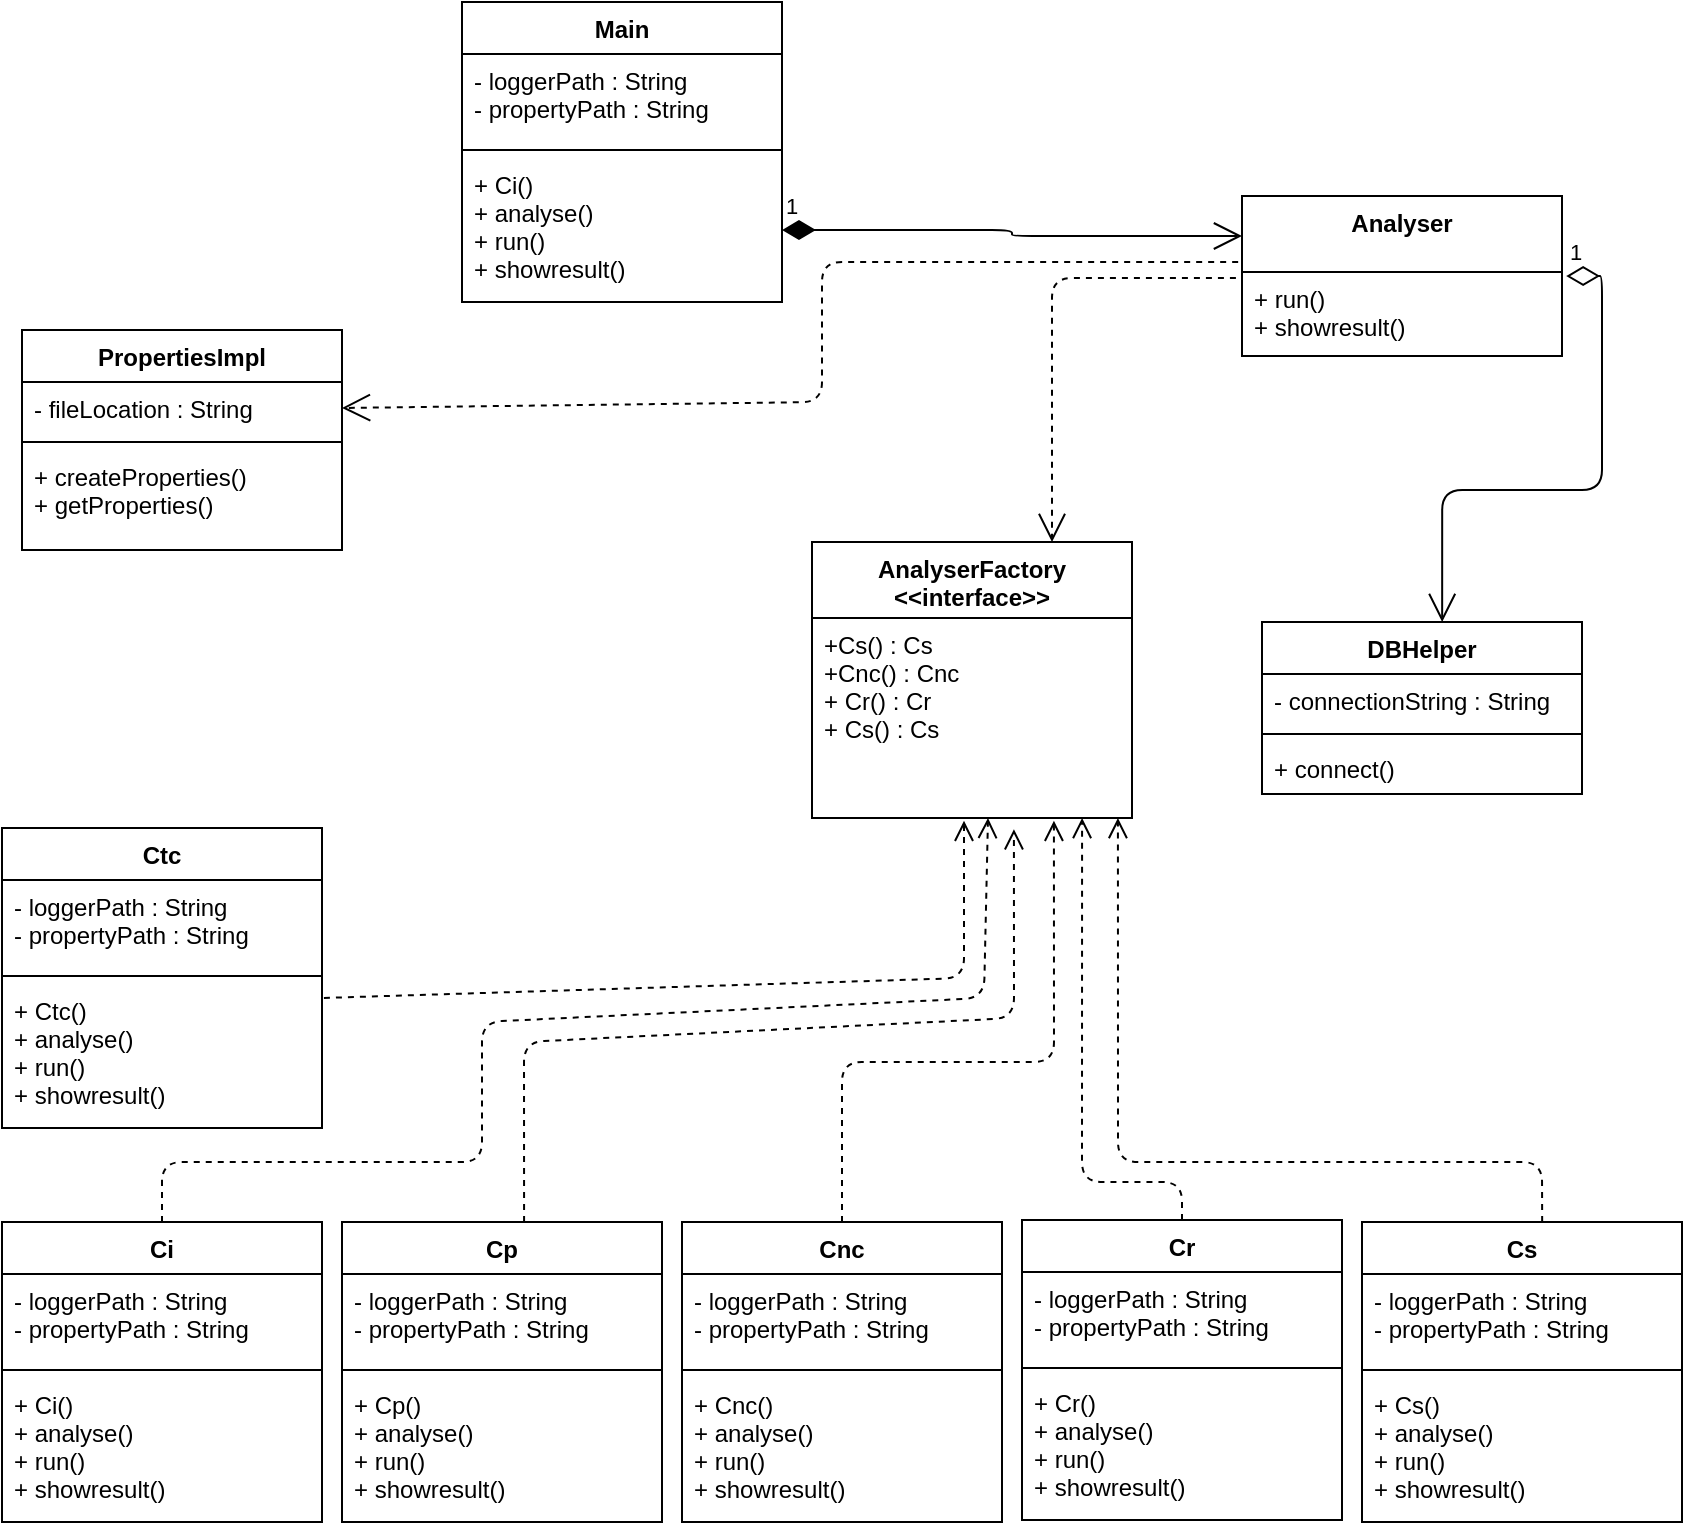 <mxfile version="10.8.0" type="device"><diagram id="-8FzV8y3TYaC877SKqGT" name="Page-1"><mxGraphModel dx="824" dy="506" grid="1" gridSize="10" guides="1" tooltips="1" connect="1" arrows="1" fold="1" page="1" pageScale="1" pageWidth="850" pageHeight="1100" math="0" shadow="0"><root><mxCell id="0"/><mxCell id="1" parent="0"/><mxCell id="-DUy1rPHJREM0DAjpBND-1" value="DBHelper" style="swimlane;fontStyle=1;align=center;verticalAlign=top;childLayout=stackLayout;horizontal=1;startSize=26;horizontalStack=0;resizeParent=1;resizeParentMax=0;resizeLast=0;collapsible=1;marginBottom=0;" parent="1" vertex="1"><mxGeometry x="650" y="430" width="160" height="86" as="geometry"/></mxCell><mxCell id="-DUy1rPHJREM0DAjpBND-2" value="- connectionString : String" style="text;strokeColor=none;fillColor=none;align=left;verticalAlign=top;spacingLeft=4;spacingRight=4;overflow=hidden;rotatable=0;points=[[0,0.5],[1,0.5]];portConstraint=eastwest;" parent="-DUy1rPHJREM0DAjpBND-1" vertex="1"><mxGeometry y="26" width="160" height="26" as="geometry"/></mxCell><mxCell id="-DUy1rPHJREM0DAjpBND-3" value="" style="line;strokeWidth=1;fillColor=none;align=left;verticalAlign=middle;spacingTop=-1;spacingLeft=3;spacingRight=3;rotatable=0;labelPosition=right;points=[];portConstraint=eastwest;" parent="-DUy1rPHJREM0DAjpBND-1" vertex="1"><mxGeometry y="52" width="160" height="8" as="geometry"/></mxCell><mxCell id="-DUy1rPHJREM0DAjpBND-4" value="+ connect()" style="text;strokeColor=none;fillColor=none;align=left;verticalAlign=top;spacingLeft=4;spacingRight=4;overflow=hidden;rotatable=0;points=[[0,0.5],[1,0.5]];portConstraint=eastwest;" parent="-DUy1rPHJREM0DAjpBND-1" vertex="1"><mxGeometry y="60" width="160" height="26" as="geometry"/></mxCell><mxCell id="-DUy1rPHJREM0DAjpBND-5" value="PropertiesImpl" style="swimlane;fontStyle=1;align=center;verticalAlign=top;childLayout=stackLayout;horizontal=1;startSize=26;horizontalStack=0;resizeParent=1;resizeParentMax=0;resizeLast=0;collapsible=1;marginBottom=0;" parent="1" vertex="1"><mxGeometry x="30" y="284" width="160" height="110" as="geometry"><mxRectangle x="340" y="300" width="110" height="26" as="alternateBounds"/></mxGeometry></mxCell><mxCell id="-DUy1rPHJREM0DAjpBND-6" value="- fileLocation : String" style="text;strokeColor=none;fillColor=none;align=left;verticalAlign=top;spacingLeft=4;spacingRight=4;overflow=hidden;rotatable=0;points=[[0,0.5],[1,0.5]];portConstraint=eastwest;" parent="-DUy1rPHJREM0DAjpBND-5" vertex="1"><mxGeometry y="26" width="160" height="26" as="geometry"/></mxCell><mxCell id="-DUy1rPHJREM0DAjpBND-7" value="" style="line;strokeWidth=1;fillColor=none;align=left;verticalAlign=middle;spacingTop=-1;spacingLeft=3;spacingRight=3;rotatable=0;labelPosition=right;points=[];portConstraint=eastwest;" parent="-DUy1rPHJREM0DAjpBND-5" vertex="1"><mxGeometry y="52" width="160" height="8" as="geometry"/></mxCell><mxCell id="-DUy1rPHJREM0DAjpBND-8" value="+ createProperties()&#10;+ getProperties()" style="text;strokeColor=none;fillColor=none;align=left;verticalAlign=top;spacingLeft=4;spacingRight=4;overflow=hidden;rotatable=0;points=[[0,0.5],[1,0.5]];portConstraint=eastwest;" parent="-DUy1rPHJREM0DAjpBND-5" vertex="1"><mxGeometry y="60" width="160" height="50" as="geometry"/></mxCell><mxCell id="-DUy1rPHJREM0DAjpBND-9" value="Ci" style="swimlane;fontStyle=1;align=center;verticalAlign=top;childLayout=stackLayout;horizontal=1;startSize=26;horizontalStack=0;resizeParent=1;resizeParentMax=0;resizeLast=0;collapsible=1;marginBottom=0;" parent="1" vertex="1"><mxGeometry x="20" y="730" width="160" height="150" as="geometry"/></mxCell><mxCell id="-DUy1rPHJREM0DAjpBND-10" value="- loggerPath : String&#10;- propertyPath : String" style="text;strokeColor=none;fillColor=none;align=left;verticalAlign=top;spacingLeft=4;spacingRight=4;overflow=hidden;rotatable=0;points=[[0,0.5],[1,0.5]];portConstraint=eastwest;" parent="-DUy1rPHJREM0DAjpBND-9" vertex="1"><mxGeometry y="26" width="160" height="44" as="geometry"/></mxCell><mxCell id="-DUy1rPHJREM0DAjpBND-11" value="" style="line;strokeWidth=1;fillColor=none;align=left;verticalAlign=middle;spacingTop=-1;spacingLeft=3;spacingRight=3;rotatable=0;labelPosition=right;points=[];portConstraint=eastwest;" parent="-DUy1rPHJREM0DAjpBND-9" vertex="1"><mxGeometry y="70" width="160" height="8" as="geometry"/></mxCell><mxCell id="-DUy1rPHJREM0DAjpBND-12" value="+ Ci()&#10;+ analyse()&#10;+ run()&#10;+ showresult()" style="text;strokeColor=none;fillColor=none;align=left;verticalAlign=top;spacingLeft=4;spacingRight=4;overflow=hidden;rotatable=0;points=[[0,0.5],[1,0.5]];portConstraint=eastwest;" parent="-DUy1rPHJREM0DAjpBND-9" vertex="1"><mxGeometry y="78" width="160" height="72" as="geometry"/></mxCell><mxCell id="-DUy1rPHJREM0DAjpBND-13" value="Cp" style="swimlane;fontStyle=1;align=center;verticalAlign=top;childLayout=stackLayout;horizontal=1;startSize=26;horizontalStack=0;resizeParent=1;resizeParentMax=0;resizeLast=0;collapsible=1;marginBottom=0;" parent="1" vertex="1"><mxGeometry x="190" y="730" width="160" height="150" as="geometry"/></mxCell><mxCell id="-DUy1rPHJREM0DAjpBND-14" value="- loggerPath : String&#10;- propertyPath : String" style="text;strokeColor=none;fillColor=none;align=left;verticalAlign=top;spacingLeft=4;spacingRight=4;overflow=hidden;rotatable=0;points=[[0,0.5],[1,0.5]];portConstraint=eastwest;" parent="-DUy1rPHJREM0DAjpBND-13" vertex="1"><mxGeometry y="26" width="160" height="44" as="geometry"/></mxCell><mxCell id="-DUy1rPHJREM0DAjpBND-15" value="" style="line;strokeWidth=1;fillColor=none;align=left;verticalAlign=middle;spacingTop=-1;spacingLeft=3;spacingRight=3;rotatable=0;labelPosition=right;points=[];portConstraint=eastwest;" parent="-DUy1rPHJREM0DAjpBND-13" vertex="1"><mxGeometry y="70" width="160" height="8" as="geometry"/></mxCell><mxCell id="-DUy1rPHJREM0DAjpBND-16" value="+ Cp()&#10;+ analyse()&#10;+ run()&#10;+ showresult()" style="text;strokeColor=none;fillColor=none;align=left;verticalAlign=top;spacingLeft=4;spacingRight=4;overflow=hidden;rotatable=0;points=[[0,0.5],[1,0.5]];portConstraint=eastwest;" parent="-DUy1rPHJREM0DAjpBND-13" vertex="1"><mxGeometry y="78" width="160" height="72" as="geometry"/></mxCell><mxCell id="-DUy1rPHJREM0DAjpBND-17" value="Cnc" style="swimlane;fontStyle=1;align=center;verticalAlign=top;childLayout=stackLayout;horizontal=1;startSize=26;horizontalStack=0;resizeParent=1;resizeParentMax=0;resizeLast=0;collapsible=1;marginBottom=0;" parent="1" vertex="1"><mxGeometry x="360" y="730" width="160" height="150" as="geometry"/></mxCell><mxCell id="-DUy1rPHJREM0DAjpBND-18" value="- loggerPath : String&#10;- propertyPath : String" style="text;strokeColor=none;fillColor=none;align=left;verticalAlign=top;spacingLeft=4;spacingRight=4;overflow=hidden;rotatable=0;points=[[0,0.5],[1,0.5]];portConstraint=eastwest;" parent="-DUy1rPHJREM0DAjpBND-17" vertex="1"><mxGeometry y="26" width="160" height="44" as="geometry"/></mxCell><mxCell id="-DUy1rPHJREM0DAjpBND-19" value="" style="line;strokeWidth=1;fillColor=none;align=left;verticalAlign=middle;spacingTop=-1;spacingLeft=3;spacingRight=3;rotatable=0;labelPosition=right;points=[];portConstraint=eastwest;" parent="-DUy1rPHJREM0DAjpBND-17" vertex="1"><mxGeometry y="70" width="160" height="8" as="geometry"/></mxCell><mxCell id="-DUy1rPHJREM0DAjpBND-20" value="+ Cnc()&#10;+ analyse()&#10;+ run()&#10;+ showresult()" style="text;strokeColor=none;fillColor=none;align=left;verticalAlign=top;spacingLeft=4;spacingRight=4;overflow=hidden;rotatable=0;points=[[0,0.5],[1,0.5]];portConstraint=eastwest;" parent="-DUy1rPHJREM0DAjpBND-17" vertex="1"><mxGeometry y="78" width="160" height="72" as="geometry"/></mxCell><mxCell id="-DUy1rPHJREM0DAjpBND-21" value="Cr" style="swimlane;fontStyle=1;align=center;verticalAlign=top;childLayout=stackLayout;horizontal=1;startSize=26;horizontalStack=0;resizeParent=1;resizeParentMax=0;resizeLast=0;collapsible=1;marginBottom=0;" parent="1" vertex="1"><mxGeometry x="530" y="729" width="160" height="150" as="geometry"/></mxCell><mxCell id="-DUy1rPHJREM0DAjpBND-22" value="- loggerPath : String&#10;- propertyPath : String" style="text;strokeColor=none;fillColor=none;align=left;verticalAlign=top;spacingLeft=4;spacingRight=4;overflow=hidden;rotatable=0;points=[[0,0.5],[1,0.5]];portConstraint=eastwest;" parent="-DUy1rPHJREM0DAjpBND-21" vertex="1"><mxGeometry y="26" width="160" height="44" as="geometry"/></mxCell><mxCell id="-DUy1rPHJREM0DAjpBND-23" value="" style="line;strokeWidth=1;fillColor=none;align=left;verticalAlign=middle;spacingTop=-1;spacingLeft=3;spacingRight=3;rotatable=0;labelPosition=right;points=[];portConstraint=eastwest;" parent="-DUy1rPHJREM0DAjpBND-21" vertex="1"><mxGeometry y="70" width="160" height="8" as="geometry"/></mxCell><mxCell id="-DUy1rPHJREM0DAjpBND-24" value="+ Cr()&#10;+ analyse()&#10;+ run()&#10;+ showresult()" style="text;strokeColor=none;fillColor=none;align=left;verticalAlign=top;spacingLeft=4;spacingRight=4;overflow=hidden;rotatable=0;points=[[0,0.5],[1,0.5]];portConstraint=eastwest;" parent="-DUy1rPHJREM0DAjpBND-21" vertex="1"><mxGeometry y="78" width="160" height="72" as="geometry"/></mxCell><mxCell id="-DUy1rPHJREM0DAjpBND-25" value="Cs" style="swimlane;fontStyle=1;align=center;verticalAlign=top;childLayout=stackLayout;horizontal=1;startSize=26;horizontalStack=0;resizeParent=1;resizeParentMax=0;resizeLast=0;collapsible=1;marginBottom=0;" parent="1" vertex="1"><mxGeometry x="700" y="730" width="160" height="150" as="geometry"/></mxCell><mxCell id="-DUy1rPHJREM0DAjpBND-26" value="- loggerPath : String&#10;- propertyPath : String" style="text;strokeColor=none;fillColor=none;align=left;verticalAlign=top;spacingLeft=4;spacingRight=4;overflow=hidden;rotatable=0;points=[[0,0.5],[1,0.5]];portConstraint=eastwest;" parent="-DUy1rPHJREM0DAjpBND-25" vertex="1"><mxGeometry y="26" width="160" height="44" as="geometry"/></mxCell><mxCell id="-DUy1rPHJREM0DAjpBND-27" value="" style="line;strokeWidth=1;fillColor=none;align=left;verticalAlign=middle;spacingTop=-1;spacingLeft=3;spacingRight=3;rotatable=0;labelPosition=right;points=[];portConstraint=eastwest;" parent="-DUy1rPHJREM0DAjpBND-25" vertex="1"><mxGeometry y="70" width="160" height="8" as="geometry"/></mxCell><mxCell id="-DUy1rPHJREM0DAjpBND-28" value="+ Cs()&#10;+ analyse()&#10;+ run()&#10;+ showresult()" style="text;strokeColor=none;fillColor=none;align=left;verticalAlign=top;spacingLeft=4;spacingRight=4;overflow=hidden;rotatable=0;points=[[0,0.5],[1,0.5]];portConstraint=eastwest;" parent="-DUy1rPHJREM0DAjpBND-25" vertex="1"><mxGeometry y="78" width="160" height="72" as="geometry"/></mxCell><mxCell id="-DUy1rPHJREM0DAjpBND-29" value="Ctc" style="swimlane;fontStyle=1;align=center;verticalAlign=top;childLayout=stackLayout;horizontal=1;startSize=26;horizontalStack=0;resizeParent=1;resizeParentMax=0;resizeLast=0;collapsible=1;marginBottom=0;" parent="1" vertex="1"><mxGeometry x="20" y="533" width="160" height="150" as="geometry"/></mxCell><mxCell id="-DUy1rPHJREM0DAjpBND-30" value="- loggerPath : String&#10;- propertyPath : String" style="text;strokeColor=none;fillColor=none;align=left;verticalAlign=top;spacingLeft=4;spacingRight=4;overflow=hidden;rotatable=0;points=[[0,0.5],[1,0.5]];portConstraint=eastwest;" parent="-DUy1rPHJREM0DAjpBND-29" vertex="1"><mxGeometry y="26" width="160" height="44" as="geometry"/></mxCell><mxCell id="-DUy1rPHJREM0DAjpBND-31" value="" style="line;strokeWidth=1;fillColor=none;align=left;verticalAlign=middle;spacingTop=-1;spacingLeft=3;spacingRight=3;rotatable=0;labelPosition=right;points=[];portConstraint=eastwest;" parent="-DUy1rPHJREM0DAjpBND-29" vertex="1"><mxGeometry y="70" width="160" height="8" as="geometry"/></mxCell><mxCell id="-DUy1rPHJREM0DAjpBND-32" value="+ Ctc()&#10;+ analyse()&#10;+ run()&#10;+ showresult()" style="text;strokeColor=none;fillColor=none;align=left;verticalAlign=top;spacingLeft=4;spacingRight=4;overflow=hidden;rotatable=0;points=[[0,0.5],[1,0.5]];portConstraint=eastwest;" parent="-DUy1rPHJREM0DAjpBND-29" vertex="1"><mxGeometry y="78" width="160" height="72" as="geometry"/></mxCell><mxCell id="-DUy1rPHJREM0DAjpBND-33" value="Main" style="swimlane;fontStyle=1;align=center;verticalAlign=top;childLayout=stackLayout;horizontal=1;startSize=26;horizontalStack=0;resizeParent=1;resizeParentMax=0;resizeLast=0;collapsible=1;marginBottom=0;" parent="1" vertex="1"><mxGeometry x="250" y="120" width="160" height="150" as="geometry"/></mxCell><mxCell id="-DUy1rPHJREM0DAjpBND-34" value="- loggerPath : String&#10;- propertyPath : String" style="text;strokeColor=none;fillColor=none;align=left;verticalAlign=top;spacingLeft=4;spacingRight=4;overflow=hidden;rotatable=0;points=[[0,0.5],[1,0.5]];portConstraint=eastwest;" parent="-DUy1rPHJREM0DAjpBND-33" vertex="1"><mxGeometry y="26" width="160" height="44" as="geometry"/></mxCell><mxCell id="-DUy1rPHJREM0DAjpBND-35" value="" style="line;strokeWidth=1;fillColor=none;align=left;verticalAlign=middle;spacingTop=-1;spacingLeft=3;spacingRight=3;rotatable=0;labelPosition=right;points=[];portConstraint=eastwest;" parent="-DUy1rPHJREM0DAjpBND-33" vertex="1"><mxGeometry y="70" width="160" height="8" as="geometry"/></mxCell><mxCell id="-DUy1rPHJREM0DAjpBND-36" value="+ Ci()&#10;+ analyse()&#10;+ run()&#10;+ showresult()" style="text;strokeColor=none;fillColor=none;align=left;verticalAlign=top;spacingLeft=4;spacingRight=4;overflow=hidden;rotatable=0;points=[[0,0.5],[1,0.5]];portConstraint=eastwest;" parent="-DUy1rPHJREM0DAjpBND-33" vertex="1"><mxGeometry y="78" width="160" height="72" as="geometry"/></mxCell><mxCell id="-DUy1rPHJREM0DAjpBND-37" value="AnalyserFactory&#10;&lt;&lt;interface&gt;&gt;&#10;" style="swimlane;fontStyle=1;align=center;verticalAlign=top;childLayout=stackLayout;horizontal=1;startSize=38;horizontalStack=0;resizeParent=1;resizeParentMax=0;resizeLast=0;collapsible=1;marginBottom=0;" parent="1" vertex="1"><mxGeometry x="425" y="390" width="160" height="138" as="geometry"/></mxCell><mxCell id="-DUy1rPHJREM0DAjpBND-40" value="+Cs() : Cs&#10;+Cnc() : Cnc&#10;+ Cr() : Cr&#10;+ Cs() : Cs&#10;" style="text;strokeColor=none;fillColor=none;align=left;verticalAlign=top;spacingLeft=4;spacingRight=4;overflow=hidden;rotatable=0;points=[[0,0.5],[1,0.5]];portConstraint=eastwest;" parent="-DUy1rPHJREM0DAjpBND-37" vertex="1"><mxGeometry y="38" width="160" height="100" as="geometry"/></mxCell><mxCell id="WpoLMAiz9wI_tYlaPgv1-1" value="return" style="html=1;verticalAlign=bottom;endArrow=open;dashed=1;endSize=8;entryX=0.475;entryY=1.014;entryDx=0;entryDy=0;entryPerimeter=0;noLabel=1;fontColor=none;exitX=1.006;exitY=0.097;exitDx=0;exitDy=0;exitPerimeter=0;" edge="1" parent="1" source="-DUy1rPHJREM0DAjpBND-32" target="-DUy1rPHJREM0DAjpBND-40"><mxGeometry relative="1" as="geometry"><mxPoint x="380" y="610" as="sourcePoint"/><mxPoint x="300" y="610" as="targetPoint"/><Array as="points"><mxPoint x="501" y="608"/></Array></mxGeometry></mxCell><mxCell id="WpoLMAiz9wI_tYlaPgv1-2" value="return" style="html=1;verticalAlign=bottom;endArrow=open;dashed=1;endSize=8;noLabel=1;fontColor=none;exitX=0.5;exitY=0;exitDx=0;exitDy=0;entryX=0.55;entryY=1;entryDx=0;entryDy=0;entryPerimeter=0;" edge="1" parent="1" source="-DUy1rPHJREM0DAjpBND-9" target="-DUy1rPHJREM0DAjpBND-40"><mxGeometry relative="1" as="geometry"><mxPoint x="190" y="618" as="sourcePoint"/><mxPoint x="500" y="580" as="targetPoint"/><Array as="points"><mxPoint x="100" y="700"/><mxPoint x="260" y="700"/><mxPoint x="260" y="630"/><mxPoint x="511" y="618"/></Array></mxGeometry></mxCell><mxCell id="WpoLMAiz9wI_tYlaPgv1-3" value="return" style="html=1;verticalAlign=bottom;endArrow=open;dashed=1;endSize=8;entryX=0.631;entryY=1.056;entryDx=0;entryDy=0;entryPerimeter=0;noLabel=1;fontColor=none;exitX=0.569;exitY=0;exitDx=0;exitDy=0;exitPerimeter=0;" edge="1" parent="1" source="-DUy1rPHJREM0DAjpBND-13" target="-DUy1rPHJREM0DAjpBND-40"><mxGeometry relative="1" as="geometry"><mxPoint x="191" y="628" as="sourcePoint"/><mxPoint x="511" y="591" as="targetPoint"/><Array as="points"><mxPoint x="281" y="640"/><mxPoint x="526" y="628"/></Array></mxGeometry></mxCell><mxCell id="WpoLMAiz9wI_tYlaPgv1-4" value="return" style="html=1;verticalAlign=bottom;endArrow=open;dashed=1;endSize=8;entryX=0.756;entryY=1.014;entryDx=0;entryDy=0;entryPerimeter=0;noLabel=1;fontColor=none;exitX=0.5;exitY=0;exitDx=0;exitDy=0;" edge="1" parent="1" source="-DUy1rPHJREM0DAjpBND-17" target="-DUy1rPHJREM0DAjpBND-40"><mxGeometry relative="1" as="geometry"><mxPoint x="191" y="628" as="sourcePoint"/><mxPoint x="511" y="591" as="targetPoint"/><Array as="points"><mxPoint x="440" y="650"/><mxPoint x="546" y="650"/></Array></mxGeometry></mxCell><mxCell id="WpoLMAiz9wI_tYlaPgv1-5" value="return" style="html=1;verticalAlign=bottom;endArrow=open;dashed=1;endSize=8;entryX=0.844;entryY=1;entryDx=0;entryDy=0;entryPerimeter=0;noLabel=1;fontColor=none;exitX=0.5;exitY=0;exitDx=0;exitDy=0;" edge="1" parent="1" source="-DUy1rPHJREM0DAjpBND-21" target="-DUy1rPHJREM0DAjpBND-40"><mxGeometry relative="1" as="geometry"><mxPoint x="191" y="628" as="sourcePoint"/><mxPoint x="511" y="591" as="targetPoint"/><Array as="points"><mxPoint x="610" y="710"/><mxPoint x="560" y="710"/></Array></mxGeometry></mxCell><mxCell id="WpoLMAiz9wI_tYlaPgv1-6" value="return" style="html=1;verticalAlign=bottom;endArrow=open;dashed=1;endSize=8;entryX=0.956;entryY=1;entryDx=0;entryDy=0;entryPerimeter=0;noLabel=1;fontColor=none;exitX=0.563;exitY=0;exitDx=0;exitDy=0;exitPerimeter=0;" edge="1" parent="1" source="-DUy1rPHJREM0DAjpBND-25" target="-DUy1rPHJREM0DAjpBND-40"><mxGeometry relative="1" as="geometry"><mxPoint x="191" y="628" as="sourcePoint"/><mxPoint x="511" y="591" as="targetPoint"/><Array as="points"><mxPoint x="790" y="700"/><mxPoint x="578" y="700"/></Array></mxGeometry></mxCell><mxCell id="WpoLMAiz9wI_tYlaPgv1-8" value="1" style="endArrow=open;html=1;endSize=12;startArrow=diamondThin;startSize=14;startFill=1;edgeStyle=orthogonalEdgeStyle;align=left;verticalAlign=bottom;fontColor=none;entryX=0;entryY=0.25;entryDx=0;entryDy=0;exitX=1;exitY=0.5;exitDx=0;exitDy=0;" edge="1" parent="1" source="-DUy1rPHJREM0DAjpBND-36" target="WpoLMAiz9wI_tYlaPgv1-9"><mxGeometry x="-1" y="3" relative="1" as="geometry"><mxPoint x="516" y="330" as="sourcePoint"/><mxPoint x="630" y="350" as="targetPoint"/></mxGeometry></mxCell><mxCell id="WpoLMAiz9wI_tYlaPgv1-9" value="Analyser&#10;" style="swimlane;fontStyle=1;align=center;verticalAlign=top;childLayout=stackLayout;horizontal=1;startSize=38;horizontalStack=0;resizeParent=1;resizeParentMax=0;resizeLast=0;collapsible=1;marginBottom=0;" vertex="1" parent="1"><mxGeometry x="640" y="217" width="160" height="80" as="geometry"/></mxCell><mxCell id="WpoLMAiz9wI_tYlaPgv1-10" value="+ run()&#10;+ showresult()&#10;" style="text;strokeColor=none;fillColor=none;align=left;verticalAlign=top;spacingLeft=4;spacingRight=4;overflow=hidden;rotatable=0;points=[[0,0.5],[1,0.5]];portConstraint=eastwest;" vertex="1" parent="WpoLMAiz9wI_tYlaPgv1-9"><mxGeometry y="38" width="160" height="42" as="geometry"/></mxCell><mxCell id="WpoLMAiz9wI_tYlaPgv1-11" value="1" style="endArrow=open;html=1;endSize=12;startArrow=diamondThin;startSize=14;startFill=0;edgeStyle=orthogonalEdgeStyle;align=left;verticalAlign=bottom;fontColor=none;entryX=0.563;entryY=0;entryDx=0;entryDy=0;entryPerimeter=0;exitX=1.013;exitY=0.048;exitDx=0;exitDy=0;exitPerimeter=0;" edge="1" parent="1" source="WpoLMAiz9wI_tYlaPgv1-10" target="-DUy1rPHJREM0DAjpBND-1"><mxGeometry x="-1" y="3" relative="1" as="geometry"><mxPoint x="660" y="350" as="sourcePoint"/><mxPoint x="820" y="350" as="targetPoint"/><Array as="points"><mxPoint x="820" y="257"/><mxPoint x="820" y="364"/><mxPoint x="740" y="364"/></Array></mxGeometry></mxCell><mxCell id="WpoLMAiz9wI_tYlaPgv1-12" value="Use" style="endArrow=open;endSize=12;dashed=1;html=1;fontColor=none;exitX=-0.019;exitY=0.071;exitDx=0;exitDy=0;exitPerimeter=0;entryX=0.75;entryY=0;entryDx=0;entryDy=0;noLabel=1;" edge="1" parent="1" source="WpoLMAiz9wI_tYlaPgv1-10" target="-DUy1rPHJREM0DAjpBND-37"><mxGeometry width="160" relative="1" as="geometry"><mxPoint x="590" y="330" as="sourcePoint"/><mxPoint x="750" y="330" as="targetPoint"/><Array as="points"><mxPoint x="545" y="258"/></Array></mxGeometry></mxCell><mxCell id="WpoLMAiz9wI_tYlaPgv1-13" value="Use" style="endArrow=open;endSize=12;dashed=1;fontColor=none;exitX=-0.012;exitY=-0.119;exitDx=0;exitDy=0;exitPerimeter=0;entryX=1;entryY=0.5;entryDx=0;entryDy=0;html=1;noLabel=1;" edge="1" parent="1" source="WpoLMAiz9wI_tYlaPgv1-10" target="-DUy1rPHJREM0DAjpBND-6"><mxGeometry width="160" relative="1" as="geometry"><mxPoint x="647" y="268" as="sourcePoint"/><mxPoint x="555" y="400" as="targetPoint"/><Array as="points"><mxPoint x="430" y="250"/><mxPoint x="430" y="320"/></Array></mxGeometry></mxCell></root></mxGraphModel></diagram></mxfile>